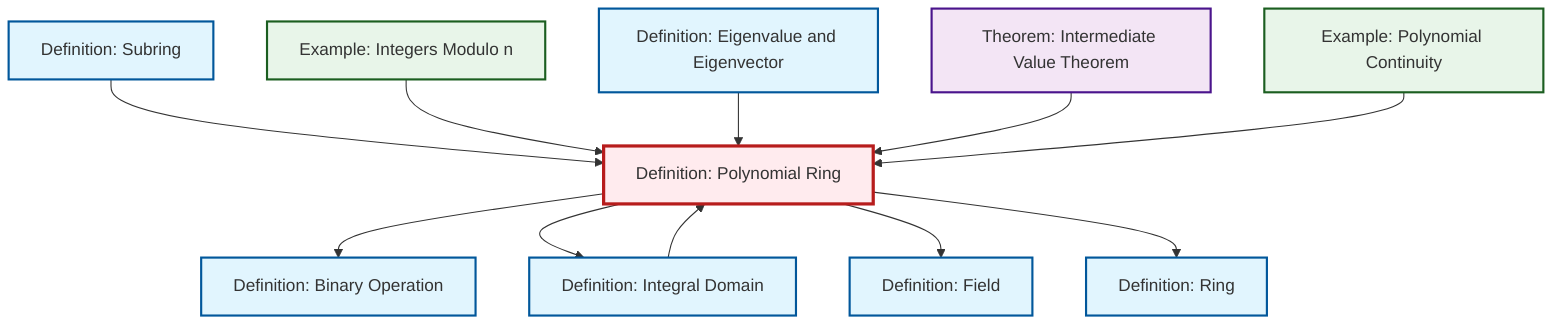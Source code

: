 graph TD
    classDef definition fill:#e1f5fe,stroke:#01579b,stroke-width:2px
    classDef theorem fill:#f3e5f5,stroke:#4a148c,stroke-width:2px
    classDef axiom fill:#fff3e0,stroke:#e65100,stroke-width:2px
    classDef example fill:#e8f5e9,stroke:#1b5e20,stroke-width:2px
    classDef current fill:#ffebee,stroke:#b71c1c,stroke-width:3px
    def-subring["Definition: Subring"]:::definition
    def-eigenvalue-eigenvector["Definition: Eigenvalue and Eigenvector"]:::definition
    def-field["Definition: Field"]:::definition
    ex-quotient-integers-mod-n["Example: Integers Modulo n"]:::example
    def-polynomial-ring["Definition: Polynomial Ring"]:::definition
    def-integral-domain["Definition: Integral Domain"]:::definition
    ex-polynomial-continuity["Example: Polynomial Continuity"]:::example
    def-binary-operation["Definition: Binary Operation"]:::definition
    thm-intermediate-value["Theorem: Intermediate Value Theorem"]:::theorem
    def-ring["Definition: Ring"]:::definition
    def-polynomial-ring --> def-binary-operation
    def-subring --> def-polynomial-ring
    def-integral-domain --> def-polynomial-ring
    def-polynomial-ring --> def-integral-domain
    ex-quotient-integers-mod-n --> def-polynomial-ring
    def-polynomial-ring --> def-field
    def-eigenvalue-eigenvector --> def-polynomial-ring
    def-polynomial-ring --> def-ring
    thm-intermediate-value --> def-polynomial-ring
    ex-polynomial-continuity --> def-polynomial-ring
    class def-polynomial-ring current